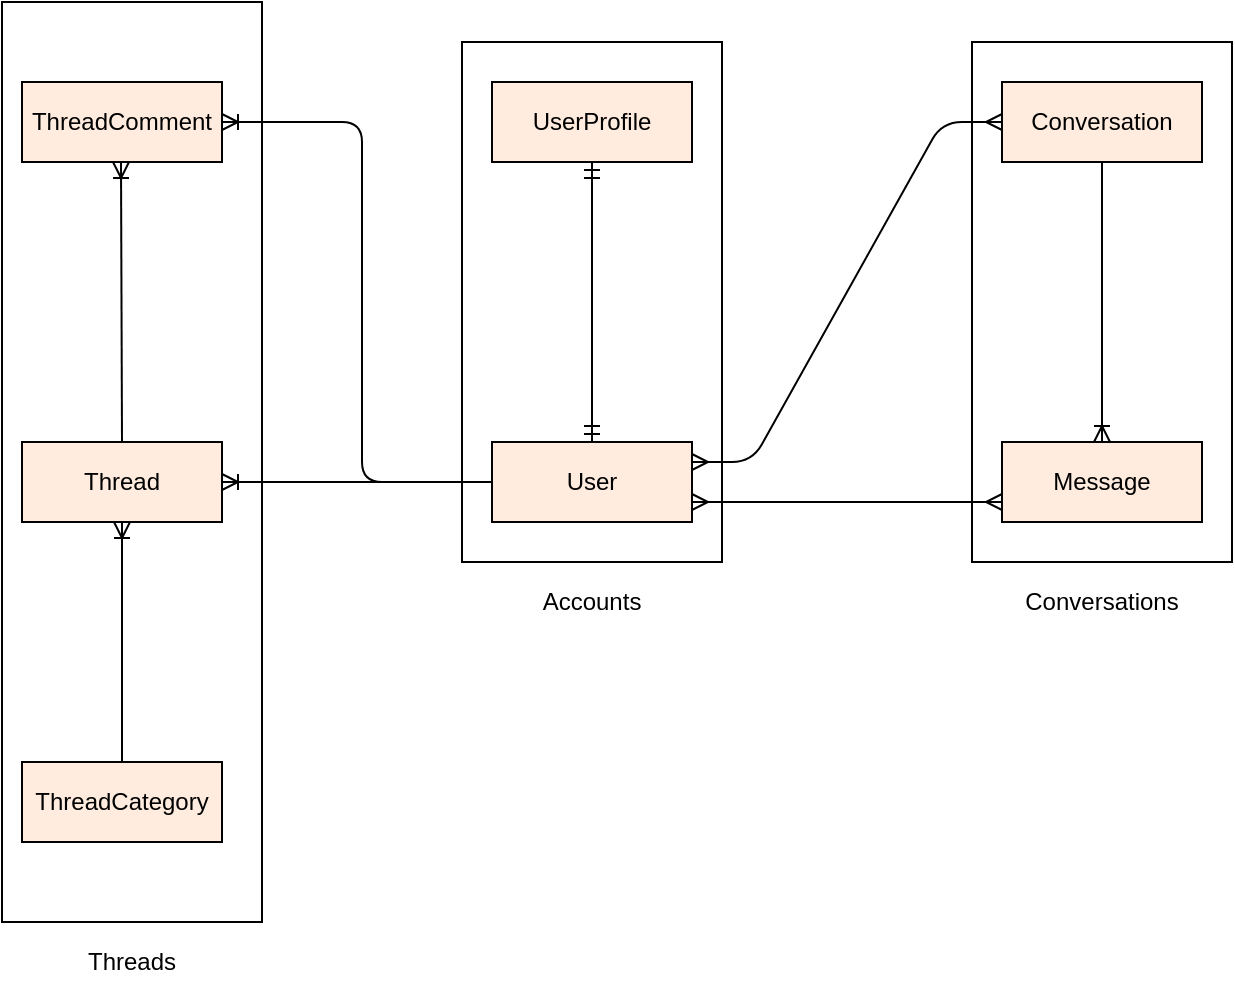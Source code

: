 <mxfile version="13.10.9" type="device"><diagram id="R2lEEEUBdFMjLlhIrx00" name="Page-1"><mxGraphModel dx="836" dy="703" grid="1" gridSize="10" guides="1" tooltips="1" connect="1" arrows="1" fold="1" page="1" pageScale="1" pageWidth="850" pageHeight="1100" math="0" shadow="0" extFonts="Permanent Marker^https://fonts.googleapis.com/css?family=Permanent+Marker"><root><mxCell id="0"/><mxCell id="1" parent="0"/><mxCell id="T6kW9xn5JacXuNgFRNxJ-11" value="" style="fontSize=12;html=1;endArrow=ERoneToMany;entryX=0.5;entryY=1;entryDx=0;entryDy=0;exitX=0.5;exitY=0;exitDx=0;exitDy=0;" parent="1" source="T6kW9xn5JacXuNgFRNxJ-6" target="T6kW9xn5JacXuNgFRNxJ-5" edge="1"><mxGeometry width="100" height="100" relative="1" as="geometry"><mxPoint x="90" y="420" as="sourcePoint"/><mxPoint x="140" y="330" as="targetPoint"/><Array as="points"/></mxGeometry></mxCell><mxCell id="T6kW9xn5JacXuNgFRNxJ-1" value="User" style="whiteSpace=wrap;html=1;align=center;fillColor=#FFECDE;" parent="1" vertex="1"><mxGeometry x="375" y="310" width="100" height="40" as="geometry"/></mxCell><mxCell id="T6kW9xn5JacXuNgFRNxJ-4" value="UserProfile" style="whiteSpace=wrap;html=1;align=center;fillColor=#FFECDE;" parent="1" vertex="1"><mxGeometry x="375" y="130" width="100" height="40" as="geometry"/></mxCell><mxCell id="T6kW9xn5JacXuNgFRNxJ-5" value="Thread" style="whiteSpace=wrap;html=1;align=center;fillColor=#FFECDE;" parent="1" vertex="1"><mxGeometry x="140" y="310" width="100" height="40" as="geometry"/></mxCell><mxCell id="T6kW9xn5JacXuNgFRNxJ-6" value="ThreadCategory" style="whiteSpace=wrap;html=1;align=center;fillColor=#FFECDE;" parent="1" vertex="1"><mxGeometry x="140" y="470" width="100" height="40" as="geometry"/></mxCell><mxCell id="T6kW9xn5JacXuNgFRNxJ-7" value="ThreadComment" style="whiteSpace=wrap;html=1;align=center;fillColor=#FFECDE;" parent="1" vertex="1"><mxGeometry x="140" y="130" width="100" height="40" as="geometry"/></mxCell><mxCell id="T6kW9xn5JacXuNgFRNxJ-9" value="Conversation" style="whiteSpace=wrap;html=1;align=center;fillColor=#FFECDE;" parent="1" vertex="1"><mxGeometry x="630" y="130" width="100" height="40" as="geometry"/></mxCell><mxCell id="T6kW9xn5JacXuNgFRNxJ-10" value="Message" style="whiteSpace=wrap;html=1;align=center;fillColor=#FFECDE;" parent="1" vertex="1"><mxGeometry x="630" y="310" width="100" height="40" as="geometry"/></mxCell><mxCell id="T6kW9xn5JacXuNgFRNxJ-14" value="" style="fontSize=12;html=1;endArrow=ERoneToMany;entryX=0.5;entryY=1;entryDx=0;entryDy=0;exitX=0.5;exitY=0;exitDx=0;exitDy=0;" parent="1" source="T6kW9xn5JacXuNgFRNxJ-5" edge="1"><mxGeometry width="100" height="100" relative="1" as="geometry"><mxPoint x="189.5" y="290" as="sourcePoint"/><mxPoint x="189.5" y="170" as="targetPoint"/><Array as="points"/></mxGeometry></mxCell><mxCell id="T6kW9xn5JacXuNgFRNxJ-15" value="" style="fontSize=12;html=1;endArrow=ERmandOne;startArrow=ERmandOne;exitX=0.5;exitY=0;exitDx=0;exitDy=0;entryX=0.5;entryY=1;entryDx=0;entryDy=0;" parent="1" source="T6kW9xn5JacXuNgFRNxJ-1" target="T6kW9xn5JacXuNgFRNxJ-4" edge="1"><mxGeometry width="100" height="100" relative="1" as="geometry"><mxPoint x="480" y="350" as="sourcePoint"/><mxPoint x="580" y="250" as="targetPoint"/></mxGeometry></mxCell><mxCell id="T6kW9xn5JacXuNgFRNxJ-17" value="" style="fontSize=12;html=1;endArrow=ERoneToMany;entryX=0.5;entryY=0;entryDx=0;entryDy=0;exitX=0.5;exitY=1;exitDx=0;exitDy=0;" parent="1" source="T6kW9xn5JacXuNgFRNxJ-9" target="T6kW9xn5JacXuNgFRNxJ-10" edge="1"><mxGeometry width="100" height="100" relative="1" as="geometry"><mxPoint x="570" y="360" as="sourcePoint"/><mxPoint x="570" y="240" as="targetPoint"/><Array as="points"/></mxGeometry></mxCell><mxCell id="T6kW9xn5JacXuNgFRNxJ-18" value="" style="fontSize=12;html=1;endArrow=ERoneToMany;entryX=1;entryY=0.5;entryDx=0;entryDy=0;exitX=0;exitY=0.5;exitDx=0;exitDy=0;" parent="1" source="T6kW9xn5JacXuNgFRNxJ-1" target="T6kW9xn5JacXuNgFRNxJ-7" edge="1"><mxGeometry width="100" height="100" relative="1" as="geometry"><mxPoint x="280" y="270" as="sourcePoint"/><mxPoint x="280" y="150" as="targetPoint"/><Array as="points"><mxPoint x="310" y="330"/><mxPoint x="310" y="150"/></Array></mxGeometry></mxCell><mxCell id="T6kW9xn5JacXuNgFRNxJ-19" value="" style="fontSize=12;html=1;endArrow=ERoneToMany;entryX=1;entryY=0.5;entryDx=0;entryDy=0;exitX=0;exitY=0.5;exitDx=0;exitDy=0;" parent="1" source="T6kW9xn5JacXuNgFRNxJ-1" target="T6kW9xn5JacXuNgFRNxJ-5" edge="1"><mxGeometry width="100" height="100" relative="1" as="geometry"><mxPoint x="270" y="460" as="sourcePoint"/><mxPoint x="270" y="340" as="targetPoint"/><Array as="points"/></mxGeometry></mxCell><mxCell id="T6kW9xn5JacXuNgFRNxJ-20" value="" style="fontSize=12;html=1;endArrow=ERmany;entryX=0;entryY=0.75;entryDx=0;entryDy=0;exitX=1;exitY=0.75;exitDx=0;exitDy=0;startArrow=ERmany;startFill=0;endFill=0;" parent="1" source="T6kW9xn5JacXuNgFRNxJ-1" target="T6kW9xn5JacXuNgFRNxJ-10" edge="1"><mxGeometry width="100" height="100" relative="1" as="geometry"><mxPoint x="480" y="320" as="sourcePoint"/><mxPoint x="610" y="320" as="targetPoint"/><Array as="points"/></mxGeometry></mxCell><mxCell id="T6kW9xn5JacXuNgFRNxJ-21" value="" style="edgeStyle=entityRelationEdgeStyle;fontSize=12;html=1;endArrow=ERmany;startArrow=ERmany;exitX=1;exitY=0.25;exitDx=0;exitDy=0;entryX=0;entryY=0.5;entryDx=0;entryDy=0;" parent="1" source="T6kW9xn5JacXuNgFRNxJ-1" target="T6kW9xn5JacXuNgFRNxJ-9" edge="1"><mxGeometry width="100" height="100" relative="1" as="geometry"><mxPoint x="480" y="280" as="sourcePoint"/><mxPoint x="580" y="180" as="targetPoint"/></mxGeometry></mxCell><mxCell id="468jLc9-a9Ad5ypDAhyV-1" value="" style="rounded=0;whiteSpace=wrap;html=1;fillColor=none;" vertex="1" parent="1"><mxGeometry x="130" y="90" width="130" height="460" as="geometry"/></mxCell><mxCell id="468jLc9-a9Ad5ypDAhyV-2" value="Threads" style="text;html=1;strokeColor=none;fillColor=none;align=center;verticalAlign=middle;whiteSpace=wrap;rounded=0;" vertex="1" parent="1"><mxGeometry x="175" y="560" width="40" height="20" as="geometry"/></mxCell><mxCell id="468jLc9-a9Ad5ypDAhyV-3" value="" style="rounded=0;whiteSpace=wrap;html=1;fillColor=none;" vertex="1" parent="1"><mxGeometry x="360" y="110" width="130" height="260" as="geometry"/></mxCell><mxCell id="468jLc9-a9Ad5ypDAhyV-4" value="Accounts" style="text;html=1;strokeColor=none;fillColor=none;align=center;verticalAlign=middle;whiteSpace=wrap;rounded=0;" vertex="1" parent="1"><mxGeometry x="405" y="380" width="40" height="20" as="geometry"/></mxCell><mxCell id="468jLc9-a9Ad5ypDAhyV-5" value="" style="rounded=0;whiteSpace=wrap;html=1;fillColor=none;" vertex="1" parent="1"><mxGeometry x="615" y="110" width="130" height="260" as="geometry"/></mxCell><mxCell id="468jLc9-a9Ad5ypDAhyV-6" value="Conversations" style="text;html=1;strokeColor=none;fillColor=none;align=center;verticalAlign=middle;whiteSpace=wrap;rounded=0;" vertex="1" parent="1"><mxGeometry x="660" y="380" width="40" height="20" as="geometry"/></mxCell></root></mxGraphModel></diagram></mxfile>